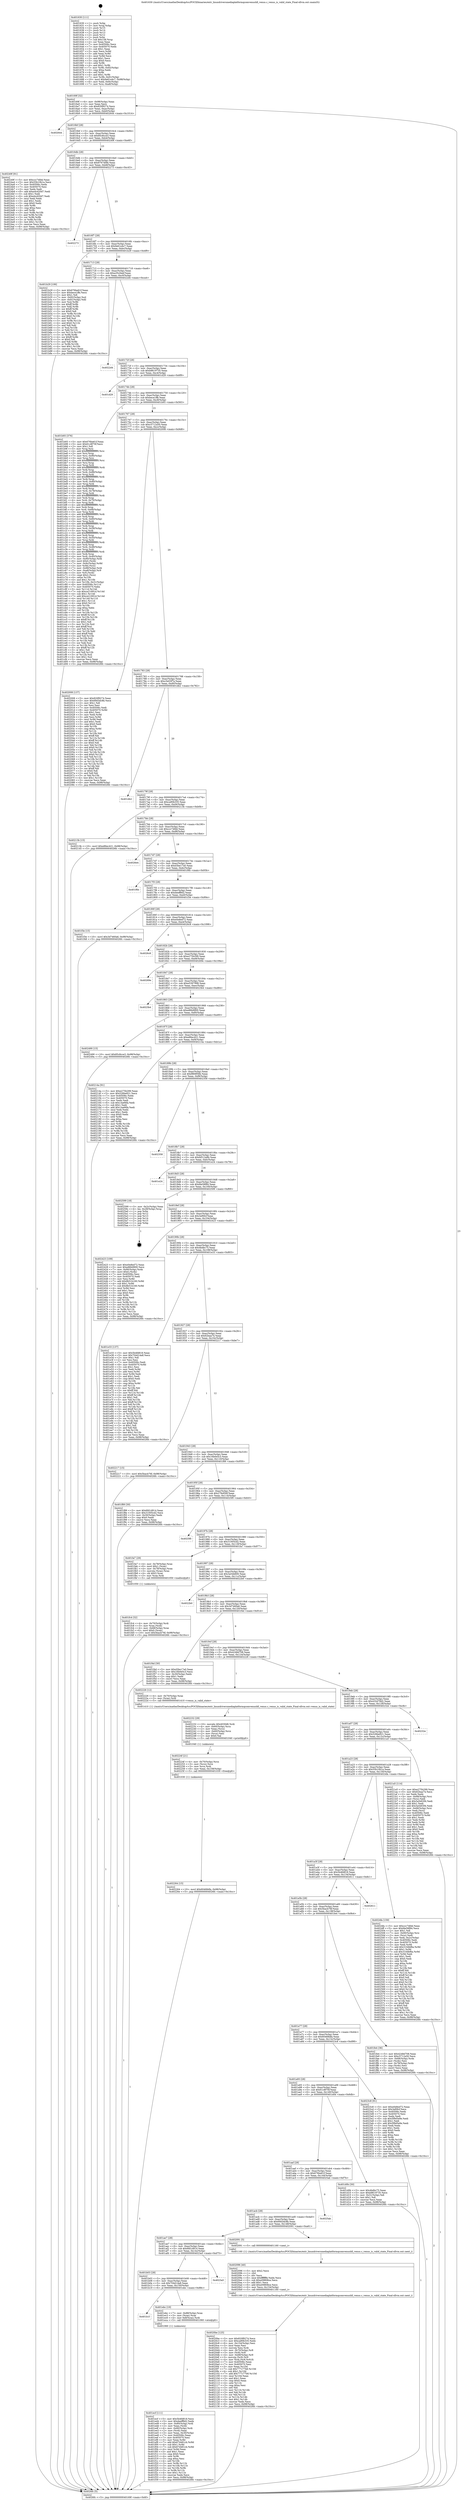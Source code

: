 digraph "0x401630" {
  label = "0x401630 (/mnt/c/Users/mathe/Desktop/tcc/POCII/binaries/extr_linuxdriversmediaplatformqcomvenushfi_venus.c_venus_is_valid_state_Final-ollvm.out::main(0))"
  labelloc = "t"
  node[shape=record]

  Entry [label="",width=0.3,height=0.3,shape=circle,fillcolor=black,style=filled]
  "0x40169f" [label="{
     0x40169f [32]\l
     | [instrs]\l
     &nbsp;&nbsp;0x40169f \<+6\>: mov -0x98(%rbp),%eax\l
     &nbsp;&nbsp;0x4016a5 \<+2\>: mov %eax,%ecx\l
     &nbsp;&nbsp;0x4016a7 \<+6\>: sub $0x820f9274,%ecx\l
     &nbsp;&nbsp;0x4016ad \<+6\>: mov %eax,-0xac(%rbp)\l
     &nbsp;&nbsp;0x4016b3 \<+6\>: mov %ecx,-0xb0(%rbp)\l
     &nbsp;&nbsp;0x4016b9 \<+6\>: je 0000000000402644 \<main+0x1014\>\l
  }"]
  "0x402644" [label="{
     0x402644\l
  }", style=dashed]
  "0x4016bf" [label="{
     0x4016bf [28]\l
     | [instrs]\l
     &nbsp;&nbsp;0x4016bf \<+5\>: jmp 00000000004016c4 \<main+0x94\>\l
     &nbsp;&nbsp;0x4016c4 \<+6\>: mov -0xac(%rbp),%eax\l
     &nbsp;&nbsp;0x4016ca \<+5\>: sub $0x85c8cce3,%eax\l
     &nbsp;&nbsp;0x4016cf \<+6\>: mov %eax,-0xb4(%rbp)\l
     &nbsp;&nbsp;0x4016d5 \<+6\>: je 000000000040249f \<main+0xe6f\>\l
  }"]
  Exit [label="",width=0.3,height=0.3,shape=circle,fillcolor=black,style=filled,peripheries=2]
  "0x40249f" [label="{
     0x40249f [91]\l
     | [instrs]\l
     &nbsp;&nbsp;0x40249f \<+5\>: mov $0xccc74fdd,%eax\l
     &nbsp;&nbsp;0x4024a4 \<+5\>: mov $0x55b10b1a,%ecx\l
     &nbsp;&nbsp;0x4024a9 \<+7\>: mov 0x40506c,%edx\l
     &nbsp;&nbsp;0x4024b0 \<+7\>: mov 0x405070,%esi\l
     &nbsp;&nbsp;0x4024b7 \<+2\>: mov %edx,%edi\l
     &nbsp;&nbsp;0x4024b9 \<+6\>: add $0xe4cd20d7,%edi\l
     &nbsp;&nbsp;0x4024bf \<+3\>: sub $0x1,%edi\l
     &nbsp;&nbsp;0x4024c2 \<+6\>: sub $0xe4cd20d7,%edi\l
     &nbsp;&nbsp;0x4024c8 \<+3\>: imul %edi,%edx\l
     &nbsp;&nbsp;0x4024cb \<+3\>: and $0x1,%edx\l
     &nbsp;&nbsp;0x4024ce \<+3\>: cmp $0x0,%edx\l
     &nbsp;&nbsp;0x4024d1 \<+4\>: sete %r8b\l
     &nbsp;&nbsp;0x4024d5 \<+3\>: cmp $0xa,%esi\l
     &nbsp;&nbsp;0x4024d8 \<+4\>: setl %r9b\l
     &nbsp;&nbsp;0x4024dc \<+3\>: mov %r8b,%r10b\l
     &nbsp;&nbsp;0x4024df \<+3\>: and %r9b,%r10b\l
     &nbsp;&nbsp;0x4024e2 \<+3\>: xor %r9b,%r8b\l
     &nbsp;&nbsp;0x4024e5 \<+3\>: or %r8b,%r10b\l
     &nbsp;&nbsp;0x4024e8 \<+4\>: test $0x1,%r10b\l
     &nbsp;&nbsp;0x4024ec \<+3\>: cmovne %ecx,%eax\l
     &nbsp;&nbsp;0x4024ef \<+6\>: mov %eax,-0x98(%rbp)\l
     &nbsp;&nbsp;0x4024f5 \<+5\>: jmp 00000000004026fc \<main+0x10cc\>\l
  }"]
  "0x4016db" [label="{
     0x4016db [28]\l
     | [instrs]\l
     &nbsp;&nbsp;0x4016db \<+5\>: jmp 00000000004016e0 \<main+0xb0\>\l
     &nbsp;&nbsp;0x4016e0 \<+6\>: mov -0xac(%rbp),%eax\l
     &nbsp;&nbsp;0x4016e6 \<+5\>: sub $0x8767d0fe,%eax\l
     &nbsp;&nbsp;0x4016eb \<+6\>: mov %eax,-0xb8(%rbp)\l
     &nbsp;&nbsp;0x4016f1 \<+6\>: je 0000000000402273 \<main+0xc43\>\l
  }"]
  "0x402264" [label="{
     0x402264 [15]\l
     | [instrs]\l
     &nbsp;&nbsp;0x402264 \<+10\>: movl $0x60468dfa,-0x98(%rbp)\l
     &nbsp;&nbsp;0x40226e \<+5\>: jmp 00000000004026fc \<main+0x10cc\>\l
  }"]
  "0x402273" [label="{
     0x402273\l
  }", style=dashed]
  "0x4016f7" [label="{
     0x4016f7 [28]\l
     | [instrs]\l
     &nbsp;&nbsp;0x4016f7 \<+5\>: jmp 00000000004016fc \<main+0xcc\>\l
     &nbsp;&nbsp;0x4016fc \<+6\>: mov -0xac(%rbp),%eax\l
     &nbsp;&nbsp;0x401702 \<+5\>: sub $0x9e61e4c7,%eax\l
     &nbsp;&nbsp;0x401707 \<+6\>: mov %eax,-0xbc(%rbp)\l
     &nbsp;&nbsp;0x40170d \<+6\>: je 0000000000401b29 \<main+0x4f9\>\l
  }"]
  "0x40224f" [label="{
     0x40224f [21]\l
     | [instrs]\l
     &nbsp;&nbsp;0x40224f \<+4\>: mov -0x70(%rbp),%rcx\l
     &nbsp;&nbsp;0x402253 \<+3\>: mov (%rcx),%rcx\l
     &nbsp;&nbsp;0x402256 \<+3\>: mov %rcx,%rdi\l
     &nbsp;&nbsp;0x402259 \<+6\>: mov %eax,-0x158(%rbp)\l
     &nbsp;&nbsp;0x40225f \<+5\>: call 0000000000401030 \<free@plt\>\l
     | [calls]\l
     &nbsp;&nbsp;0x401030 \{1\} (unknown)\l
  }"]
  "0x401b29" [label="{
     0x401b29 [106]\l
     | [instrs]\l
     &nbsp;&nbsp;0x401b29 \<+5\>: mov $0x676be61f,%eax\l
     &nbsp;&nbsp;0x401b2e \<+5\>: mov $0xbece1ffe,%ecx\l
     &nbsp;&nbsp;0x401b33 \<+2\>: mov $0x1,%dl\l
     &nbsp;&nbsp;0x401b35 \<+7\>: mov -0x92(%rbp),%sil\l
     &nbsp;&nbsp;0x401b3c \<+7\>: mov -0x91(%rbp),%dil\l
     &nbsp;&nbsp;0x401b43 \<+3\>: mov %sil,%r8b\l
     &nbsp;&nbsp;0x401b46 \<+4\>: xor $0xff,%r8b\l
     &nbsp;&nbsp;0x401b4a \<+3\>: mov %dil,%r9b\l
     &nbsp;&nbsp;0x401b4d \<+4\>: xor $0xff,%r9b\l
     &nbsp;&nbsp;0x401b51 \<+3\>: xor $0x0,%dl\l
     &nbsp;&nbsp;0x401b54 \<+3\>: mov %r8b,%r10b\l
     &nbsp;&nbsp;0x401b57 \<+4\>: and $0x0,%r10b\l
     &nbsp;&nbsp;0x401b5b \<+3\>: and %dl,%sil\l
     &nbsp;&nbsp;0x401b5e \<+3\>: mov %r9b,%r11b\l
     &nbsp;&nbsp;0x401b61 \<+4\>: and $0x0,%r11b\l
     &nbsp;&nbsp;0x401b65 \<+3\>: and %dl,%dil\l
     &nbsp;&nbsp;0x401b68 \<+3\>: or %sil,%r10b\l
     &nbsp;&nbsp;0x401b6b \<+3\>: or %dil,%r11b\l
     &nbsp;&nbsp;0x401b6e \<+3\>: xor %r11b,%r10b\l
     &nbsp;&nbsp;0x401b71 \<+3\>: or %r9b,%r8b\l
     &nbsp;&nbsp;0x401b74 \<+4\>: xor $0xff,%r8b\l
     &nbsp;&nbsp;0x401b78 \<+3\>: or $0x0,%dl\l
     &nbsp;&nbsp;0x401b7b \<+3\>: and %dl,%r8b\l
     &nbsp;&nbsp;0x401b7e \<+3\>: or %r8b,%r10b\l
     &nbsp;&nbsp;0x401b81 \<+4\>: test $0x1,%r10b\l
     &nbsp;&nbsp;0x401b85 \<+3\>: cmovne %ecx,%eax\l
     &nbsp;&nbsp;0x401b88 \<+6\>: mov %eax,-0x98(%rbp)\l
     &nbsp;&nbsp;0x401b8e \<+5\>: jmp 00000000004026fc \<main+0x10cc\>\l
  }"]
  "0x401713" [label="{
     0x401713 [28]\l
     | [instrs]\l
     &nbsp;&nbsp;0x401713 \<+5\>: jmp 0000000000401718 \<main+0xe8\>\l
     &nbsp;&nbsp;0x401718 \<+6\>: mov -0xac(%rbp),%eax\l
     &nbsp;&nbsp;0x40171e \<+5\>: sub $0xa35c0eef,%eax\l
     &nbsp;&nbsp;0x401723 \<+6\>: mov %eax,-0xc0(%rbp)\l
     &nbsp;&nbsp;0x401729 \<+6\>: je 00000000004022d4 \<main+0xca4\>\l
  }"]
  "0x4026fc" [label="{
     0x4026fc [5]\l
     | [instrs]\l
     &nbsp;&nbsp;0x4026fc \<+5\>: jmp 000000000040169f \<main+0x6f\>\l
  }"]
  "0x401630" [label="{
     0x401630 [111]\l
     | [instrs]\l
     &nbsp;&nbsp;0x401630 \<+1\>: push %rbp\l
     &nbsp;&nbsp;0x401631 \<+3\>: mov %rsp,%rbp\l
     &nbsp;&nbsp;0x401634 \<+2\>: push %r15\l
     &nbsp;&nbsp;0x401636 \<+2\>: push %r14\l
     &nbsp;&nbsp;0x401638 \<+2\>: push %r13\l
     &nbsp;&nbsp;0x40163a \<+2\>: push %r12\l
     &nbsp;&nbsp;0x40163c \<+1\>: push %rbx\l
     &nbsp;&nbsp;0x40163d \<+7\>: sub $0x158,%rsp\l
     &nbsp;&nbsp;0x401644 \<+2\>: xor %eax,%eax\l
     &nbsp;&nbsp;0x401646 \<+7\>: mov 0x40506c,%ecx\l
     &nbsp;&nbsp;0x40164d \<+7\>: mov 0x405070,%edx\l
     &nbsp;&nbsp;0x401654 \<+3\>: sub $0x1,%eax\l
     &nbsp;&nbsp;0x401657 \<+3\>: mov %ecx,%r8d\l
     &nbsp;&nbsp;0x40165a \<+3\>: add %eax,%r8d\l
     &nbsp;&nbsp;0x40165d \<+4\>: imul %r8d,%ecx\l
     &nbsp;&nbsp;0x401661 \<+3\>: and $0x1,%ecx\l
     &nbsp;&nbsp;0x401664 \<+3\>: cmp $0x0,%ecx\l
     &nbsp;&nbsp;0x401667 \<+4\>: sete %r9b\l
     &nbsp;&nbsp;0x40166b \<+4\>: and $0x1,%r9b\l
     &nbsp;&nbsp;0x40166f \<+7\>: mov %r9b,-0x92(%rbp)\l
     &nbsp;&nbsp;0x401676 \<+3\>: cmp $0xa,%edx\l
     &nbsp;&nbsp;0x401679 \<+4\>: setl %r9b\l
     &nbsp;&nbsp;0x40167d \<+4\>: and $0x1,%r9b\l
     &nbsp;&nbsp;0x401681 \<+7\>: mov %r9b,-0x91(%rbp)\l
     &nbsp;&nbsp;0x401688 \<+10\>: movl $0x9e61e4c7,-0x98(%rbp)\l
     &nbsp;&nbsp;0x401692 \<+6\>: mov %edi,-0x9c(%rbp)\l
     &nbsp;&nbsp;0x401698 \<+7\>: mov %rsi,-0xa8(%rbp)\l
  }"]
  "0x402232" [label="{
     0x402232 [29]\l
     | [instrs]\l
     &nbsp;&nbsp;0x402232 \<+10\>: movabs $0x4030d6,%rdi\l
     &nbsp;&nbsp;0x40223c \<+4\>: mov -0x60(%rbp),%rcx\l
     &nbsp;&nbsp;0x402240 \<+2\>: mov %eax,(%rcx)\l
     &nbsp;&nbsp;0x402242 \<+4\>: mov -0x60(%rbp),%rcx\l
     &nbsp;&nbsp;0x402246 \<+2\>: mov (%rcx),%esi\l
     &nbsp;&nbsp;0x402248 \<+2\>: mov $0x0,%al\l
     &nbsp;&nbsp;0x40224a \<+5\>: call 0000000000401040 \<printf@plt\>\l
     | [calls]\l
     &nbsp;&nbsp;0x401040 \{1\} (unknown)\l
  }"]
  "0x4022d4" [label="{
     0x4022d4\l
  }", style=dashed]
  "0x40172f" [label="{
     0x40172f [28]\l
     | [instrs]\l
     &nbsp;&nbsp;0x40172f \<+5\>: jmp 0000000000401734 \<main+0x104\>\l
     &nbsp;&nbsp;0x401734 \<+6\>: mov -0xac(%rbp),%eax\l
     &nbsp;&nbsp;0x40173a \<+5\>: sub $0xb8619735,%eax\l
     &nbsp;&nbsp;0x40173f \<+6\>: mov %eax,-0xc4(%rbp)\l
     &nbsp;&nbsp;0x401745 \<+6\>: je 0000000000401d29 \<main+0x6f9\>\l
  }"]
  "0x4020be" [label="{
     0x4020be [125]\l
     | [instrs]\l
     &nbsp;&nbsp;0x4020be \<+5\>: mov $0x820f9274,%ecx\l
     &nbsp;&nbsp;0x4020c3 \<+5\>: mov $0xca90b335,%edx\l
     &nbsp;&nbsp;0x4020c8 \<+6\>: mov -0x154(%rbp),%esi\l
     &nbsp;&nbsp;0x4020ce \<+3\>: imul %eax,%esi\l
     &nbsp;&nbsp;0x4020d1 \<+3\>: movslq %esi,%rdi\l
     &nbsp;&nbsp;0x4020d4 \<+4\>: mov -0x70(%rbp),%r8\l
     &nbsp;&nbsp;0x4020d8 \<+3\>: mov (%r8),%r8\l
     &nbsp;&nbsp;0x4020db \<+4\>: mov -0x68(%rbp),%r9\l
     &nbsp;&nbsp;0x4020df \<+3\>: movslq (%r9),%r9\l
     &nbsp;&nbsp;0x4020e2 \<+4\>: mov %rdi,(%r8,%r9,8)\l
     &nbsp;&nbsp;0x4020e6 \<+7\>: mov 0x40506c,%eax\l
     &nbsp;&nbsp;0x4020ed \<+7\>: mov 0x405070,%esi\l
     &nbsp;&nbsp;0x4020f4 \<+3\>: mov %eax,%r10d\l
     &nbsp;&nbsp;0x4020f7 \<+7\>: sub $0x777c77b8,%r10d\l
     &nbsp;&nbsp;0x4020fe \<+4\>: sub $0x1,%r10d\l
     &nbsp;&nbsp;0x402102 \<+7\>: add $0x777c77b8,%r10d\l
     &nbsp;&nbsp;0x402109 \<+4\>: imul %r10d,%eax\l
     &nbsp;&nbsp;0x40210d \<+3\>: and $0x1,%eax\l
     &nbsp;&nbsp;0x402110 \<+3\>: cmp $0x0,%eax\l
     &nbsp;&nbsp;0x402113 \<+4\>: sete %r11b\l
     &nbsp;&nbsp;0x402117 \<+3\>: cmp $0xa,%esi\l
     &nbsp;&nbsp;0x40211a \<+3\>: setl %bl\l
     &nbsp;&nbsp;0x40211d \<+3\>: mov %r11b,%r14b\l
     &nbsp;&nbsp;0x402120 \<+3\>: and %bl,%r14b\l
     &nbsp;&nbsp;0x402123 \<+3\>: xor %bl,%r11b\l
     &nbsp;&nbsp;0x402126 \<+3\>: or %r11b,%r14b\l
     &nbsp;&nbsp;0x402129 \<+4\>: test $0x1,%r14b\l
     &nbsp;&nbsp;0x40212d \<+3\>: cmovne %edx,%ecx\l
     &nbsp;&nbsp;0x402130 \<+6\>: mov %ecx,-0x98(%rbp)\l
     &nbsp;&nbsp;0x402136 \<+5\>: jmp 00000000004026fc \<main+0x10cc\>\l
  }"]
  "0x401d29" [label="{
     0x401d29\l
  }", style=dashed]
  "0x40174b" [label="{
     0x40174b [28]\l
     | [instrs]\l
     &nbsp;&nbsp;0x40174b \<+5\>: jmp 0000000000401750 \<main+0x120\>\l
     &nbsp;&nbsp;0x401750 \<+6\>: mov -0xac(%rbp),%eax\l
     &nbsp;&nbsp;0x401756 \<+5\>: sub $0xbece1ffe,%eax\l
     &nbsp;&nbsp;0x40175b \<+6\>: mov %eax,-0xc8(%rbp)\l
     &nbsp;&nbsp;0x401761 \<+6\>: je 0000000000401b93 \<main+0x563\>\l
  }"]
  "0x402096" [label="{
     0x402096 [40]\l
     | [instrs]\l
     &nbsp;&nbsp;0x402096 \<+5\>: mov $0x2,%ecx\l
     &nbsp;&nbsp;0x40209b \<+1\>: cltd\l
     &nbsp;&nbsp;0x40209c \<+2\>: idiv %ecx\l
     &nbsp;&nbsp;0x40209e \<+6\>: imul $0xfffffffe,%edx,%ecx\l
     &nbsp;&nbsp;0x4020a4 \<+6\>: sub $0xe09808ce,%ecx\l
     &nbsp;&nbsp;0x4020aa \<+3\>: add $0x1,%ecx\l
     &nbsp;&nbsp;0x4020ad \<+6\>: add $0xe09808ce,%ecx\l
     &nbsp;&nbsp;0x4020b3 \<+6\>: mov %ecx,-0x154(%rbp)\l
     &nbsp;&nbsp;0x4020b9 \<+5\>: call 0000000000401160 \<next_i\>\l
     | [calls]\l
     &nbsp;&nbsp;0x401160 \{1\} (/mnt/c/Users/mathe/Desktop/tcc/POCII/binaries/extr_linuxdriversmediaplatformqcomvenushfi_venus.c_venus_is_valid_state_Final-ollvm.out::next_i)\l
  }"]
  "0x401b93" [label="{
     0x401b93 [376]\l
     | [instrs]\l
     &nbsp;&nbsp;0x401b93 \<+5\>: mov $0x676be61f,%eax\l
     &nbsp;&nbsp;0x401b98 \<+5\>: mov $0x61c8f70f,%ecx\l
     &nbsp;&nbsp;0x401b9d \<+2\>: mov $0x1,%dl\l
     &nbsp;&nbsp;0x401b9f \<+3\>: mov %rsp,%rsi\l
     &nbsp;&nbsp;0x401ba2 \<+4\>: add $0xfffffffffffffff0,%rsi\l
     &nbsp;&nbsp;0x401ba6 \<+3\>: mov %rsi,%rsp\l
     &nbsp;&nbsp;0x401ba9 \<+7\>: mov %rsi,-0x90(%rbp)\l
     &nbsp;&nbsp;0x401bb0 \<+3\>: mov %rsp,%rsi\l
     &nbsp;&nbsp;0x401bb3 \<+4\>: add $0xfffffffffffffff0,%rsi\l
     &nbsp;&nbsp;0x401bb7 \<+3\>: mov %rsi,%rsp\l
     &nbsp;&nbsp;0x401bba \<+3\>: mov %rsp,%rdi\l
     &nbsp;&nbsp;0x401bbd \<+4\>: add $0xfffffffffffffff0,%rdi\l
     &nbsp;&nbsp;0x401bc1 \<+3\>: mov %rdi,%rsp\l
     &nbsp;&nbsp;0x401bc4 \<+7\>: mov %rdi,-0x88(%rbp)\l
     &nbsp;&nbsp;0x401bcb \<+3\>: mov %rsp,%rdi\l
     &nbsp;&nbsp;0x401bce \<+4\>: add $0xfffffffffffffff0,%rdi\l
     &nbsp;&nbsp;0x401bd2 \<+3\>: mov %rdi,%rsp\l
     &nbsp;&nbsp;0x401bd5 \<+4\>: mov %rdi,-0x80(%rbp)\l
     &nbsp;&nbsp;0x401bd9 \<+3\>: mov %rsp,%rdi\l
     &nbsp;&nbsp;0x401bdc \<+4\>: add $0xfffffffffffffff0,%rdi\l
     &nbsp;&nbsp;0x401be0 \<+3\>: mov %rdi,%rsp\l
     &nbsp;&nbsp;0x401be3 \<+4\>: mov %rdi,-0x78(%rbp)\l
     &nbsp;&nbsp;0x401be7 \<+3\>: mov %rsp,%rdi\l
     &nbsp;&nbsp;0x401bea \<+4\>: add $0xfffffffffffffff0,%rdi\l
     &nbsp;&nbsp;0x401bee \<+3\>: mov %rdi,%rsp\l
     &nbsp;&nbsp;0x401bf1 \<+4\>: mov %rdi,-0x70(%rbp)\l
     &nbsp;&nbsp;0x401bf5 \<+3\>: mov %rsp,%rdi\l
     &nbsp;&nbsp;0x401bf8 \<+4\>: add $0xfffffffffffffff0,%rdi\l
     &nbsp;&nbsp;0x401bfc \<+3\>: mov %rdi,%rsp\l
     &nbsp;&nbsp;0x401bff \<+4\>: mov %rdi,-0x68(%rbp)\l
     &nbsp;&nbsp;0x401c03 \<+3\>: mov %rsp,%rdi\l
     &nbsp;&nbsp;0x401c06 \<+4\>: add $0xfffffffffffffff0,%rdi\l
     &nbsp;&nbsp;0x401c0a \<+3\>: mov %rdi,%rsp\l
     &nbsp;&nbsp;0x401c0d \<+4\>: mov %rdi,-0x60(%rbp)\l
     &nbsp;&nbsp;0x401c11 \<+3\>: mov %rsp,%rdi\l
     &nbsp;&nbsp;0x401c14 \<+4\>: add $0xfffffffffffffff0,%rdi\l
     &nbsp;&nbsp;0x401c18 \<+3\>: mov %rdi,%rsp\l
     &nbsp;&nbsp;0x401c1b \<+4\>: mov %rdi,-0x58(%rbp)\l
     &nbsp;&nbsp;0x401c1f \<+3\>: mov %rsp,%rdi\l
     &nbsp;&nbsp;0x401c22 \<+4\>: add $0xfffffffffffffff0,%rdi\l
     &nbsp;&nbsp;0x401c26 \<+3\>: mov %rdi,%rsp\l
     &nbsp;&nbsp;0x401c29 \<+4\>: mov %rdi,-0x50(%rbp)\l
     &nbsp;&nbsp;0x401c2d \<+3\>: mov %rsp,%rdi\l
     &nbsp;&nbsp;0x401c30 \<+4\>: add $0xfffffffffffffff0,%rdi\l
     &nbsp;&nbsp;0x401c34 \<+3\>: mov %rdi,%rsp\l
     &nbsp;&nbsp;0x401c37 \<+4\>: mov %rdi,-0x48(%rbp)\l
     &nbsp;&nbsp;0x401c3b \<+3\>: mov %rsp,%rdi\l
     &nbsp;&nbsp;0x401c3e \<+4\>: add $0xfffffffffffffff0,%rdi\l
     &nbsp;&nbsp;0x401c42 \<+3\>: mov %rdi,%rsp\l
     &nbsp;&nbsp;0x401c45 \<+4\>: mov %rdi,-0x40(%rbp)\l
     &nbsp;&nbsp;0x401c49 \<+7\>: mov -0x90(%rbp),%rdi\l
     &nbsp;&nbsp;0x401c50 \<+6\>: movl $0x0,(%rdi)\l
     &nbsp;&nbsp;0x401c56 \<+7\>: mov -0x9c(%rbp),%r8d\l
     &nbsp;&nbsp;0x401c5d \<+3\>: mov %r8d,(%rsi)\l
     &nbsp;&nbsp;0x401c60 \<+7\>: mov -0x88(%rbp),%rdi\l
     &nbsp;&nbsp;0x401c67 \<+7\>: mov -0xa8(%rbp),%r9\l
     &nbsp;&nbsp;0x401c6e \<+3\>: mov %r9,(%rdi)\l
     &nbsp;&nbsp;0x401c71 \<+3\>: cmpl $0x2,(%rsi)\l
     &nbsp;&nbsp;0x401c74 \<+4\>: setne %r10b\l
     &nbsp;&nbsp;0x401c78 \<+4\>: and $0x1,%r10b\l
     &nbsp;&nbsp;0x401c7c \<+4\>: mov %r10b,-0x31(%rbp)\l
     &nbsp;&nbsp;0x401c80 \<+8\>: mov 0x40506c,%r11d\l
     &nbsp;&nbsp;0x401c88 \<+7\>: mov 0x405070,%ebx\l
     &nbsp;&nbsp;0x401c8f \<+3\>: mov %r11d,%r14d\l
     &nbsp;&nbsp;0x401c92 \<+7\>: sub $0xce21691d,%r14d\l
     &nbsp;&nbsp;0x401c99 \<+4\>: sub $0x1,%r14d\l
     &nbsp;&nbsp;0x401c9d \<+7\>: add $0xce21691d,%r14d\l
     &nbsp;&nbsp;0x401ca4 \<+4\>: imul %r14d,%r11d\l
     &nbsp;&nbsp;0x401ca8 \<+4\>: and $0x1,%r11d\l
     &nbsp;&nbsp;0x401cac \<+4\>: cmp $0x0,%r11d\l
     &nbsp;&nbsp;0x401cb0 \<+4\>: sete %r10b\l
     &nbsp;&nbsp;0x401cb4 \<+3\>: cmp $0xa,%ebx\l
     &nbsp;&nbsp;0x401cb7 \<+4\>: setl %r15b\l
     &nbsp;&nbsp;0x401cbb \<+3\>: mov %r10b,%r12b\l
     &nbsp;&nbsp;0x401cbe \<+4\>: xor $0xff,%r12b\l
     &nbsp;&nbsp;0x401cc2 \<+3\>: mov %r15b,%r13b\l
     &nbsp;&nbsp;0x401cc5 \<+4\>: xor $0xff,%r13b\l
     &nbsp;&nbsp;0x401cc9 \<+3\>: xor $0x1,%dl\l
     &nbsp;&nbsp;0x401ccc \<+3\>: mov %r12b,%sil\l
     &nbsp;&nbsp;0x401ccf \<+4\>: and $0xff,%sil\l
     &nbsp;&nbsp;0x401cd3 \<+3\>: and %dl,%r10b\l
     &nbsp;&nbsp;0x401cd6 \<+3\>: mov %r13b,%dil\l
     &nbsp;&nbsp;0x401cd9 \<+4\>: and $0xff,%dil\l
     &nbsp;&nbsp;0x401cdd \<+3\>: and %dl,%r15b\l
     &nbsp;&nbsp;0x401ce0 \<+3\>: or %r10b,%sil\l
     &nbsp;&nbsp;0x401ce3 \<+3\>: or %r15b,%dil\l
     &nbsp;&nbsp;0x401ce6 \<+3\>: xor %dil,%sil\l
     &nbsp;&nbsp;0x401ce9 \<+3\>: or %r13b,%r12b\l
     &nbsp;&nbsp;0x401cec \<+4\>: xor $0xff,%r12b\l
     &nbsp;&nbsp;0x401cf0 \<+3\>: or $0x1,%dl\l
     &nbsp;&nbsp;0x401cf3 \<+3\>: and %dl,%r12b\l
     &nbsp;&nbsp;0x401cf6 \<+3\>: or %r12b,%sil\l
     &nbsp;&nbsp;0x401cf9 \<+4\>: test $0x1,%sil\l
     &nbsp;&nbsp;0x401cfd \<+3\>: cmovne %ecx,%eax\l
     &nbsp;&nbsp;0x401d00 \<+6\>: mov %eax,-0x98(%rbp)\l
     &nbsp;&nbsp;0x401d06 \<+5\>: jmp 00000000004026fc \<main+0x10cc\>\l
  }"]
  "0x401767" [label="{
     0x401767 [28]\l
     | [instrs]\l
     &nbsp;&nbsp;0x401767 \<+5\>: jmp 000000000040176c \<main+0x13c\>\l
     &nbsp;&nbsp;0x40176c \<+6\>: mov -0xac(%rbp),%eax\l
     &nbsp;&nbsp;0x401772 \<+5\>: sub $0xc5712a50,%eax\l
     &nbsp;&nbsp;0x401777 \<+6\>: mov %eax,-0xcc(%rbp)\l
     &nbsp;&nbsp;0x40177d \<+6\>: je 0000000000402008 \<main+0x9d8\>\l
  }"]
  "0x401fc4" [label="{
     0x401fc4 [32]\l
     | [instrs]\l
     &nbsp;&nbsp;0x401fc4 \<+4\>: mov -0x70(%rbp),%rdi\l
     &nbsp;&nbsp;0x401fc8 \<+3\>: mov %rax,(%rdi)\l
     &nbsp;&nbsp;0x401fcb \<+4\>: mov -0x68(%rbp),%rax\l
     &nbsp;&nbsp;0x401fcf \<+6\>: movl $0x0,(%rax)\l
     &nbsp;&nbsp;0x401fd5 \<+10\>: movl $0x5bacb76f,-0x98(%rbp)\l
     &nbsp;&nbsp;0x401fdf \<+5\>: jmp 00000000004026fc \<main+0x10cc\>\l
  }"]
  "0x401ecf" [label="{
     0x401ecf [111]\l
     | [instrs]\l
     &nbsp;&nbsp;0x401ecf \<+5\>: mov $0x5b4fd818,%ecx\l
     &nbsp;&nbsp;0x401ed4 \<+5\>: mov $0xdeeff9d2,%edx\l
     &nbsp;&nbsp;0x401ed9 \<+4\>: mov -0x80(%rbp),%rdi\l
     &nbsp;&nbsp;0x401edd \<+2\>: mov %eax,(%rdi)\l
     &nbsp;&nbsp;0x401edf \<+4\>: mov -0x80(%rbp),%rdi\l
     &nbsp;&nbsp;0x401ee3 \<+2\>: mov (%rdi),%eax\l
     &nbsp;&nbsp;0x401ee5 \<+3\>: mov %eax,-0x30(%rbp)\l
     &nbsp;&nbsp;0x401ee8 \<+7\>: mov 0x40506c,%eax\l
     &nbsp;&nbsp;0x401eef \<+7\>: mov 0x405070,%esi\l
     &nbsp;&nbsp;0x401ef6 \<+3\>: mov %eax,%r8d\l
     &nbsp;&nbsp;0x401ef9 \<+7\>: add $0x67d481cb,%r8d\l
     &nbsp;&nbsp;0x401f00 \<+4\>: sub $0x1,%r8d\l
     &nbsp;&nbsp;0x401f04 \<+7\>: sub $0x67d481cb,%r8d\l
     &nbsp;&nbsp;0x401f0b \<+4\>: imul %r8d,%eax\l
     &nbsp;&nbsp;0x401f0f \<+3\>: and $0x1,%eax\l
     &nbsp;&nbsp;0x401f12 \<+3\>: cmp $0x0,%eax\l
     &nbsp;&nbsp;0x401f15 \<+4\>: sete %r9b\l
     &nbsp;&nbsp;0x401f19 \<+3\>: cmp $0xa,%esi\l
     &nbsp;&nbsp;0x401f1c \<+4\>: setl %r10b\l
     &nbsp;&nbsp;0x401f20 \<+3\>: mov %r9b,%r11b\l
     &nbsp;&nbsp;0x401f23 \<+3\>: and %r10b,%r11b\l
     &nbsp;&nbsp;0x401f26 \<+3\>: xor %r10b,%r9b\l
     &nbsp;&nbsp;0x401f29 \<+3\>: or %r9b,%r11b\l
     &nbsp;&nbsp;0x401f2c \<+4\>: test $0x1,%r11b\l
     &nbsp;&nbsp;0x401f30 \<+3\>: cmovne %edx,%ecx\l
     &nbsp;&nbsp;0x401f33 \<+6\>: mov %ecx,-0x98(%rbp)\l
     &nbsp;&nbsp;0x401f39 \<+5\>: jmp 00000000004026fc \<main+0x10cc\>\l
  }"]
  "0x402008" [label="{
     0x402008 [137]\l
     | [instrs]\l
     &nbsp;&nbsp;0x402008 \<+5\>: mov $0x820f9274,%eax\l
     &nbsp;&nbsp;0x40200d \<+5\>: mov $0x69d3dc8b,%ecx\l
     &nbsp;&nbsp;0x402012 \<+2\>: mov $0x1,%dl\l
     &nbsp;&nbsp;0x402014 \<+2\>: xor %esi,%esi\l
     &nbsp;&nbsp;0x402016 \<+7\>: mov 0x40506c,%edi\l
     &nbsp;&nbsp;0x40201d \<+8\>: mov 0x405070,%r8d\l
     &nbsp;&nbsp;0x402025 \<+3\>: sub $0x1,%esi\l
     &nbsp;&nbsp;0x402028 \<+3\>: mov %edi,%r9d\l
     &nbsp;&nbsp;0x40202b \<+3\>: add %esi,%r9d\l
     &nbsp;&nbsp;0x40202e \<+4\>: imul %r9d,%edi\l
     &nbsp;&nbsp;0x402032 \<+3\>: and $0x1,%edi\l
     &nbsp;&nbsp;0x402035 \<+3\>: cmp $0x0,%edi\l
     &nbsp;&nbsp;0x402038 \<+4\>: sete %r10b\l
     &nbsp;&nbsp;0x40203c \<+4\>: cmp $0xa,%r8d\l
     &nbsp;&nbsp;0x402040 \<+4\>: setl %r11b\l
     &nbsp;&nbsp;0x402044 \<+3\>: mov %r10b,%bl\l
     &nbsp;&nbsp;0x402047 \<+3\>: xor $0xff,%bl\l
     &nbsp;&nbsp;0x40204a \<+3\>: mov %r11b,%r14b\l
     &nbsp;&nbsp;0x40204d \<+4\>: xor $0xff,%r14b\l
     &nbsp;&nbsp;0x402051 \<+3\>: xor $0x0,%dl\l
     &nbsp;&nbsp;0x402054 \<+3\>: mov %bl,%r15b\l
     &nbsp;&nbsp;0x402057 \<+4\>: and $0x0,%r15b\l
     &nbsp;&nbsp;0x40205b \<+3\>: and %dl,%r10b\l
     &nbsp;&nbsp;0x40205e \<+3\>: mov %r14b,%r12b\l
     &nbsp;&nbsp;0x402061 \<+4\>: and $0x0,%r12b\l
     &nbsp;&nbsp;0x402065 \<+3\>: and %dl,%r11b\l
     &nbsp;&nbsp;0x402068 \<+3\>: or %r10b,%r15b\l
     &nbsp;&nbsp;0x40206b \<+3\>: or %r11b,%r12b\l
     &nbsp;&nbsp;0x40206e \<+3\>: xor %r12b,%r15b\l
     &nbsp;&nbsp;0x402071 \<+3\>: or %r14b,%bl\l
     &nbsp;&nbsp;0x402074 \<+3\>: xor $0xff,%bl\l
     &nbsp;&nbsp;0x402077 \<+3\>: or $0x0,%dl\l
     &nbsp;&nbsp;0x40207a \<+2\>: and %dl,%bl\l
     &nbsp;&nbsp;0x40207c \<+3\>: or %bl,%r15b\l
     &nbsp;&nbsp;0x40207f \<+4\>: test $0x1,%r15b\l
     &nbsp;&nbsp;0x402083 \<+3\>: cmovne %ecx,%eax\l
     &nbsp;&nbsp;0x402086 \<+6\>: mov %eax,-0x98(%rbp)\l
     &nbsp;&nbsp;0x40208c \<+5\>: jmp 00000000004026fc \<main+0x10cc\>\l
  }"]
  "0x401783" [label="{
     0x401783 [28]\l
     | [instrs]\l
     &nbsp;&nbsp;0x401783 \<+5\>: jmp 0000000000401788 \<main+0x158\>\l
     &nbsp;&nbsp;0x401788 \<+6\>: mov -0xac(%rbp),%eax\l
     &nbsp;&nbsp;0x40178e \<+5\>: sub $0xc5e03f7a,%eax\l
     &nbsp;&nbsp;0x401793 \<+6\>: mov %eax,-0xd0(%rbp)\l
     &nbsp;&nbsp;0x401799 \<+6\>: je 0000000000401db2 \<main+0x782\>\l
  }"]
  "0x401b1f" [label="{
     0x401b1f\l
  }", style=dashed]
  "0x401db2" [label="{
     0x401db2\l
  }", style=dashed]
  "0x40179f" [label="{
     0x40179f [28]\l
     | [instrs]\l
     &nbsp;&nbsp;0x40179f \<+5\>: jmp 00000000004017a4 \<main+0x174\>\l
     &nbsp;&nbsp;0x4017a4 \<+6\>: mov -0xac(%rbp),%eax\l
     &nbsp;&nbsp;0x4017aa \<+5\>: sub $0xca90b335,%eax\l
     &nbsp;&nbsp;0x4017af \<+6\>: mov %eax,-0xd4(%rbp)\l
     &nbsp;&nbsp;0x4017b5 \<+6\>: je 000000000040213b \<main+0xb0b\>\l
  }"]
  "0x401ebc" [label="{
     0x401ebc [19]\l
     | [instrs]\l
     &nbsp;&nbsp;0x401ebc \<+7\>: mov -0x88(%rbp),%rax\l
     &nbsp;&nbsp;0x401ec3 \<+3\>: mov (%rax),%rax\l
     &nbsp;&nbsp;0x401ec6 \<+4\>: mov 0x8(%rax),%rdi\l
     &nbsp;&nbsp;0x401eca \<+5\>: call 0000000000401060 \<atoi@plt\>\l
     | [calls]\l
     &nbsp;&nbsp;0x401060 \{1\} (unknown)\l
  }"]
  "0x40213b" [label="{
     0x40213b [15]\l
     | [instrs]\l
     &nbsp;&nbsp;0x40213b \<+10\>: movl $0xe86ec421,-0x98(%rbp)\l
     &nbsp;&nbsp;0x402145 \<+5\>: jmp 00000000004026fc \<main+0x10cc\>\l
  }"]
  "0x4017bb" [label="{
     0x4017bb [28]\l
     | [instrs]\l
     &nbsp;&nbsp;0x4017bb \<+5\>: jmp 00000000004017c0 \<main+0x190\>\l
     &nbsp;&nbsp;0x4017c0 \<+6\>: mov -0xac(%rbp),%eax\l
     &nbsp;&nbsp;0x4017c6 \<+5\>: sub $0xccc74fdd,%eax\l
     &nbsp;&nbsp;0x4017cb \<+6\>: mov %eax,-0xd8(%rbp)\l
     &nbsp;&nbsp;0x4017d1 \<+6\>: je 00000000004026e4 \<main+0x10b4\>\l
  }"]
  "0x401b03" [label="{
     0x401b03 [28]\l
     | [instrs]\l
     &nbsp;&nbsp;0x401b03 \<+5\>: jmp 0000000000401b08 \<main+0x4d8\>\l
     &nbsp;&nbsp;0x401b08 \<+6\>: mov -0xac(%rbp),%eax\l
     &nbsp;&nbsp;0x401b0e \<+5\>: sub $0x704d14a8,%eax\l
     &nbsp;&nbsp;0x401b13 \<+6\>: mov %eax,-0x150(%rbp)\l
     &nbsp;&nbsp;0x401b19 \<+6\>: je 0000000000401ebc \<main+0x88c\>\l
  }"]
  "0x4026e4" [label="{
     0x4026e4\l
  }", style=dashed]
  "0x4017d7" [label="{
     0x4017d7 [28]\l
     | [instrs]\l
     &nbsp;&nbsp;0x4017d7 \<+5\>: jmp 00000000004017dc \<main+0x1ac\>\l
     &nbsp;&nbsp;0x4017dc \<+6\>: mov -0xac(%rbp),%eax\l
     &nbsp;&nbsp;0x4017e2 \<+5\>: sub $0xd3be17a0,%eax\l
     &nbsp;&nbsp;0x4017e7 \<+6\>: mov %eax,-0xdc(%rbp)\l
     &nbsp;&nbsp;0x4017ed \<+6\>: je 0000000000401f6b \<main+0x93b\>\l
  }"]
  "0x4023a5" [label="{
     0x4023a5\l
  }", style=dashed]
  "0x401f6b" [label="{
     0x401f6b\l
  }", style=dashed]
  "0x4017f3" [label="{
     0x4017f3 [28]\l
     | [instrs]\l
     &nbsp;&nbsp;0x4017f3 \<+5\>: jmp 00000000004017f8 \<main+0x1c8\>\l
     &nbsp;&nbsp;0x4017f8 \<+6\>: mov -0xac(%rbp),%eax\l
     &nbsp;&nbsp;0x4017fe \<+5\>: sub $0xdeeff9d2,%eax\l
     &nbsp;&nbsp;0x401803 \<+6\>: mov %eax,-0xe0(%rbp)\l
     &nbsp;&nbsp;0x401809 \<+6\>: je 0000000000401f3e \<main+0x90e\>\l
  }"]
  "0x401ae7" [label="{
     0x401ae7 [28]\l
     | [instrs]\l
     &nbsp;&nbsp;0x401ae7 \<+5\>: jmp 0000000000401aec \<main+0x4bc\>\l
     &nbsp;&nbsp;0x401aec \<+6\>: mov -0xac(%rbp),%eax\l
     &nbsp;&nbsp;0x401af2 \<+5\>: sub $0x6fd1d914,%eax\l
     &nbsp;&nbsp;0x401af7 \<+6\>: mov %eax,-0x14c(%rbp)\l
     &nbsp;&nbsp;0x401afd \<+6\>: je 00000000004023a5 \<main+0xd75\>\l
  }"]
  "0x401f3e" [label="{
     0x401f3e [15]\l
     | [instrs]\l
     &nbsp;&nbsp;0x401f3e \<+10\>: movl $0x3d7460a6,-0x98(%rbp)\l
     &nbsp;&nbsp;0x401f48 \<+5\>: jmp 00000000004026fc \<main+0x10cc\>\l
  }"]
  "0x40180f" [label="{
     0x40180f [28]\l
     | [instrs]\l
     &nbsp;&nbsp;0x40180f \<+5\>: jmp 0000000000401814 \<main+0x1e4\>\l
     &nbsp;&nbsp;0x401814 \<+6\>: mov -0xac(%rbp),%eax\l
     &nbsp;&nbsp;0x40181a \<+5\>: sub $0xe0e8ed72,%eax\l
     &nbsp;&nbsp;0x40181f \<+6\>: mov %eax,-0xe4(%rbp)\l
     &nbsp;&nbsp;0x401825 \<+6\>: je 00000000004026c8 \<main+0x1098\>\l
  }"]
  "0x402091" [label="{
     0x402091 [5]\l
     | [instrs]\l
     &nbsp;&nbsp;0x402091 \<+5\>: call 0000000000401160 \<next_i\>\l
     | [calls]\l
     &nbsp;&nbsp;0x401160 \{1\} (/mnt/c/Users/mathe/Desktop/tcc/POCII/binaries/extr_linuxdriversmediaplatformqcomvenushfi_venus.c_venus_is_valid_state_Final-ollvm.out::next_i)\l
  }"]
  "0x4026c8" [label="{
     0x4026c8\l
  }", style=dashed]
  "0x40182b" [label="{
     0x40182b [28]\l
     | [instrs]\l
     &nbsp;&nbsp;0x40182b \<+5\>: jmp 0000000000401830 \<main+0x200\>\l
     &nbsp;&nbsp;0x401830 \<+6\>: mov -0xac(%rbp),%eax\l
     &nbsp;&nbsp;0x401836 \<+5\>: sub $0xe275b299,%eax\l
     &nbsp;&nbsp;0x40183b \<+6\>: mov %eax,-0xe8(%rbp)\l
     &nbsp;&nbsp;0x401841 \<+6\>: je 000000000040269e \<main+0x106e\>\l
  }"]
  "0x401acb" [label="{
     0x401acb [28]\l
     | [instrs]\l
     &nbsp;&nbsp;0x401acb \<+5\>: jmp 0000000000401ad0 \<main+0x4a0\>\l
     &nbsp;&nbsp;0x401ad0 \<+6\>: mov -0xac(%rbp),%eax\l
     &nbsp;&nbsp;0x401ad6 \<+5\>: sub $0x69d3dc8b,%eax\l
     &nbsp;&nbsp;0x401adb \<+6\>: mov %eax,-0x148(%rbp)\l
     &nbsp;&nbsp;0x401ae1 \<+6\>: je 0000000000402091 \<main+0xa61\>\l
  }"]
  "0x40269e" [label="{
     0x40269e\l
  }", style=dashed]
  "0x401847" [label="{
     0x401847 [28]\l
     | [instrs]\l
     &nbsp;&nbsp;0x401847 \<+5\>: jmp 000000000040184c \<main+0x21c\>\l
     &nbsp;&nbsp;0x40184c \<+6\>: mov -0xac(%rbp),%eax\l
     &nbsp;&nbsp;0x401852 \<+5\>: sub $0xe5397998,%eax\l
     &nbsp;&nbsp;0x401857 \<+6\>: mov %eax,-0xec(%rbp)\l
     &nbsp;&nbsp;0x40185d \<+6\>: je 00000000004023b4 \<main+0xd84\>\l
  }"]
  "0x4025ab" [label="{
     0x4025ab\l
  }", style=dashed]
  "0x4023b4" [label="{
     0x4023b4\l
  }", style=dashed]
  "0x401863" [label="{
     0x401863 [28]\l
     | [instrs]\l
     &nbsp;&nbsp;0x401863 \<+5\>: jmp 0000000000401868 \<main+0x238\>\l
     &nbsp;&nbsp;0x401868 \<+6\>: mov -0xac(%rbp),%eax\l
     &nbsp;&nbsp;0x40186e \<+5\>: sub $0xe86b9900,%eax\l
     &nbsp;&nbsp;0x401873 \<+6\>: mov %eax,-0xf0(%rbp)\l
     &nbsp;&nbsp;0x401879 \<+6\>: je 0000000000402490 \<main+0xe60\>\l
  }"]
  "0x401aaf" [label="{
     0x401aaf [28]\l
     | [instrs]\l
     &nbsp;&nbsp;0x401aaf \<+5\>: jmp 0000000000401ab4 \<main+0x484\>\l
     &nbsp;&nbsp;0x401ab4 \<+6\>: mov -0xac(%rbp),%eax\l
     &nbsp;&nbsp;0x401aba \<+5\>: sub $0x676be61f,%eax\l
     &nbsp;&nbsp;0x401abf \<+6\>: mov %eax,-0x144(%rbp)\l
     &nbsp;&nbsp;0x401ac5 \<+6\>: je 00000000004025ab \<main+0xf7b\>\l
  }"]
  "0x402490" [label="{
     0x402490 [15]\l
     | [instrs]\l
     &nbsp;&nbsp;0x402490 \<+10\>: movl $0x85c8cce3,-0x98(%rbp)\l
     &nbsp;&nbsp;0x40249a \<+5\>: jmp 00000000004026fc \<main+0x10cc\>\l
  }"]
  "0x40187f" [label="{
     0x40187f [28]\l
     | [instrs]\l
     &nbsp;&nbsp;0x40187f \<+5\>: jmp 0000000000401884 \<main+0x254\>\l
     &nbsp;&nbsp;0x401884 \<+6\>: mov -0xac(%rbp),%eax\l
     &nbsp;&nbsp;0x40188a \<+5\>: sub $0xe86ec421,%eax\l
     &nbsp;&nbsp;0x40188f \<+6\>: mov %eax,-0xf4(%rbp)\l
     &nbsp;&nbsp;0x401895 \<+6\>: je 000000000040214a \<main+0xb1a\>\l
  }"]
  "0x401d0b" [label="{
     0x401d0b [30]\l
     | [instrs]\l
     &nbsp;&nbsp;0x401d0b \<+5\>: mov $0x4bdbc75,%eax\l
     &nbsp;&nbsp;0x401d10 \<+5\>: mov $0xb8619735,%ecx\l
     &nbsp;&nbsp;0x401d15 \<+3\>: mov -0x31(%rbp),%dl\l
     &nbsp;&nbsp;0x401d18 \<+3\>: test $0x1,%dl\l
     &nbsp;&nbsp;0x401d1b \<+3\>: cmovne %ecx,%eax\l
     &nbsp;&nbsp;0x401d1e \<+6\>: mov %eax,-0x98(%rbp)\l
     &nbsp;&nbsp;0x401d24 \<+5\>: jmp 00000000004026fc \<main+0x10cc\>\l
  }"]
  "0x40214a" [label="{
     0x40214a [91]\l
     | [instrs]\l
     &nbsp;&nbsp;0x40214a \<+5\>: mov $0xe275b299,%eax\l
     &nbsp;&nbsp;0x40214f \<+5\>: mov $0x526be921,%ecx\l
     &nbsp;&nbsp;0x402154 \<+7\>: mov 0x40506c,%edx\l
     &nbsp;&nbsp;0x40215b \<+7\>: mov 0x405070,%esi\l
     &nbsp;&nbsp;0x402162 \<+2\>: mov %edx,%edi\l
     &nbsp;&nbsp;0x402164 \<+6\>: sub $0x14a66fa,%edi\l
     &nbsp;&nbsp;0x40216a \<+3\>: sub $0x1,%edi\l
     &nbsp;&nbsp;0x40216d \<+6\>: add $0x14a66fa,%edi\l
     &nbsp;&nbsp;0x402173 \<+3\>: imul %edi,%edx\l
     &nbsp;&nbsp;0x402176 \<+3\>: and $0x1,%edx\l
     &nbsp;&nbsp;0x402179 \<+3\>: cmp $0x0,%edx\l
     &nbsp;&nbsp;0x40217c \<+4\>: sete %r8b\l
     &nbsp;&nbsp;0x402180 \<+3\>: cmp $0xa,%esi\l
     &nbsp;&nbsp;0x402183 \<+4\>: setl %r9b\l
     &nbsp;&nbsp;0x402187 \<+3\>: mov %r8b,%r10b\l
     &nbsp;&nbsp;0x40218a \<+3\>: and %r9b,%r10b\l
     &nbsp;&nbsp;0x40218d \<+3\>: xor %r9b,%r8b\l
     &nbsp;&nbsp;0x402190 \<+3\>: or %r8b,%r10b\l
     &nbsp;&nbsp;0x402193 \<+4\>: test $0x1,%r10b\l
     &nbsp;&nbsp;0x402197 \<+3\>: cmovne %ecx,%eax\l
     &nbsp;&nbsp;0x40219a \<+6\>: mov %eax,-0x98(%rbp)\l
     &nbsp;&nbsp;0x4021a0 \<+5\>: jmp 00000000004026fc \<main+0x10cc\>\l
  }"]
  "0x40189b" [label="{
     0x40189b [28]\l
     | [instrs]\l
     &nbsp;&nbsp;0x40189b \<+5\>: jmp 00000000004018a0 \<main+0x270\>\l
     &nbsp;&nbsp;0x4018a0 \<+6\>: mov -0xac(%rbp),%eax\l
     &nbsp;&nbsp;0x4018a6 \<+5\>: sub $0xf869f56b,%eax\l
     &nbsp;&nbsp;0x4018ab \<+6\>: mov %eax,-0xf8(%rbp)\l
     &nbsp;&nbsp;0x4018b1 \<+6\>: je 0000000000402358 \<main+0xd28\>\l
  }"]
  "0x401a93" [label="{
     0x401a93 [28]\l
     | [instrs]\l
     &nbsp;&nbsp;0x401a93 \<+5\>: jmp 0000000000401a98 \<main+0x468\>\l
     &nbsp;&nbsp;0x401a98 \<+6\>: mov -0xac(%rbp),%eax\l
     &nbsp;&nbsp;0x401a9e \<+5\>: sub $0x61c8f70f,%eax\l
     &nbsp;&nbsp;0x401aa3 \<+6\>: mov %eax,-0x140(%rbp)\l
     &nbsp;&nbsp;0x401aa9 \<+6\>: je 0000000000401d0b \<main+0x6db\>\l
  }"]
  "0x402358" [label="{
     0x402358\l
  }", style=dashed]
  "0x4018b7" [label="{
     0x4018b7 [28]\l
     | [instrs]\l
     &nbsp;&nbsp;0x4018b7 \<+5\>: jmp 00000000004018bc \<main+0x28c\>\l
     &nbsp;&nbsp;0x4018bc \<+6\>: mov -0xac(%rbp),%eax\l
     &nbsp;&nbsp;0x4018c2 \<+5\>: sub $0xfd512e8b,%eax\l
     &nbsp;&nbsp;0x4018c7 \<+6\>: mov %eax,-0xfc(%rbp)\l
     &nbsp;&nbsp;0x4018cd \<+6\>: je 0000000000401e24 \<main+0x7f4\>\l
  }"]
  "0x4023c8" [label="{
     0x4023c8 [91]\l
     | [instrs]\l
     &nbsp;&nbsp;0x4023c8 \<+5\>: mov $0xe0e8ed72,%eax\l
     &nbsp;&nbsp;0x4023cd \<+5\>: mov $0x3ef0fcf,%ecx\l
     &nbsp;&nbsp;0x4023d2 \<+7\>: mov 0x40506c,%edx\l
     &nbsp;&nbsp;0x4023d9 \<+7\>: mov 0x405070,%esi\l
     &nbsp;&nbsp;0x4023e0 \<+2\>: mov %edx,%edi\l
     &nbsp;&nbsp;0x4023e2 \<+6\>: sub $0x5f9d5e9e,%edi\l
     &nbsp;&nbsp;0x4023e8 \<+3\>: sub $0x1,%edi\l
     &nbsp;&nbsp;0x4023eb \<+6\>: add $0x5f9d5e9e,%edi\l
     &nbsp;&nbsp;0x4023f1 \<+3\>: imul %edi,%edx\l
     &nbsp;&nbsp;0x4023f4 \<+3\>: and $0x1,%edx\l
     &nbsp;&nbsp;0x4023f7 \<+3\>: cmp $0x0,%edx\l
     &nbsp;&nbsp;0x4023fa \<+4\>: sete %r8b\l
     &nbsp;&nbsp;0x4023fe \<+3\>: cmp $0xa,%esi\l
     &nbsp;&nbsp;0x402401 \<+4\>: setl %r9b\l
     &nbsp;&nbsp;0x402405 \<+3\>: mov %r8b,%r10b\l
     &nbsp;&nbsp;0x402408 \<+3\>: and %r9b,%r10b\l
     &nbsp;&nbsp;0x40240b \<+3\>: xor %r9b,%r8b\l
     &nbsp;&nbsp;0x40240e \<+3\>: or %r8b,%r10b\l
     &nbsp;&nbsp;0x402411 \<+4\>: test $0x1,%r10b\l
     &nbsp;&nbsp;0x402415 \<+3\>: cmovne %ecx,%eax\l
     &nbsp;&nbsp;0x402418 \<+6\>: mov %eax,-0x98(%rbp)\l
     &nbsp;&nbsp;0x40241e \<+5\>: jmp 00000000004026fc \<main+0x10cc\>\l
  }"]
  "0x401e24" [label="{
     0x401e24\l
  }", style=dashed]
  "0x4018d3" [label="{
     0x4018d3 [28]\l
     | [instrs]\l
     &nbsp;&nbsp;0x4018d3 \<+5\>: jmp 00000000004018d8 \<main+0x2a8\>\l
     &nbsp;&nbsp;0x4018d8 \<+6\>: mov -0xac(%rbp),%eax\l
     &nbsp;&nbsp;0x4018de \<+5\>: sub $0xfde58f84,%eax\l
     &nbsp;&nbsp;0x4018e3 \<+6\>: mov %eax,-0x100(%rbp)\l
     &nbsp;&nbsp;0x4018e9 \<+6\>: je 0000000000402599 \<main+0xf69\>\l
  }"]
  "0x401a77" [label="{
     0x401a77 [28]\l
     | [instrs]\l
     &nbsp;&nbsp;0x401a77 \<+5\>: jmp 0000000000401a7c \<main+0x44c\>\l
     &nbsp;&nbsp;0x401a7c \<+6\>: mov -0xac(%rbp),%eax\l
     &nbsp;&nbsp;0x401a82 \<+5\>: sub $0x60468dfa,%eax\l
     &nbsp;&nbsp;0x401a87 \<+6\>: mov %eax,-0x13c(%rbp)\l
     &nbsp;&nbsp;0x401a8d \<+6\>: je 00000000004023c8 \<main+0xd98\>\l
  }"]
  "0x402599" [label="{
     0x402599 [18]\l
     | [instrs]\l
     &nbsp;&nbsp;0x402599 \<+3\>: mov -0x2c(%rbp),%eax\l
     &nbsp;&nbsp;0x40259c \<+4\>: lea -0x28(%rbp),%rsp\l
     &nbsp;&nbsp;0x4025a0 \<+1\>: pop %rbx\l
     &nbsp;&nbsp;0x4025a1 \<+2\>: pop %r12\l
     &nbsp;&nbsp;0x4025a3 \<+2\>: pop %r13\l
     &nbsp;&nbsp;0x4025a5 \<+2\>: pop %r14\l
     &nbsp;&nbsp;0x4025a7 \<+2\>: pop %r15\l
     &nbsp;&nbsp;0x4025a9 \<+1\>: pop %rbp\l
     &nbsp;&nbsp;0x4025aa \<+1\>: ret\l
  }"]
  "0x4018ef" [label="{
     0x4018ef [28]\l
     | [instrs]\l
     &nbsp;&nbsp;0x4018ef \<+5\>: jmp 00000000004018f4 \<main+0x2c4\>\l
     &nbsp;&nbsp;0x4018f4 \<+6\>: mov -0xac(%rbp),%eax\l
     &nbsp;&nbsp;0x4018fa \<+5\>: sub $0x3ef0fcf,%eax\l
     &nbsp;&nbsp;0x4018ff \<+6\>: mov %eax,-0x104(%rbp)\l
     &nbsp;&nbsp;0x401905 \<+6\>: je 0000000000402423 \<main+0xdf3\>\l
  }"]
  "0x401fe4" [label="{
     0x401fe4 [36]\l
     | [instrs]\l
     &nbsp;&nbsp;0x401fe4 \<+5\>: mov $0x4248d708,%eax\l
     &nbsp;&nbsp;0x401fe9 \<+5\>: mov $0xc5712a50,%ecx\l
     &nbsp;&nbsp;0x401fee \<+4\>: mov -0x68(%rbp),%rdx\l
     &nbsp;&nbsp;0x401ff2 \<+2\>: mov (%rdx),%esi\l
     &nbsp;&nbsp;0x401ff4 \<+4\>: mov -0x78(%rbp),%rdx\l
     &nbsp;&nbsp;0x401ff8 \<+2\>: cmp (%rdx),%esi\l
     &nbsp;&nbsp;0x401ffa \<+3\>: cmovl %ecx,%eax\l
     &nbsp;&nbsp;0x401ffd \<+6\>: mov %eax,-0x98(%rbp)\l
     &nbsp;&nbsp;0x402003 \<+5\>: jmp 00000000004026fc \<main+0x10cc\>\l
  }"]
  "0x402423" [label="{
     0x402423 [109]\l
     | [instrs]\l
     &nbsp;&nbsp;0x402423 \<+5\>: mov $0xe0e8ed72,%eax\l
     &nbsp;&nbsp;0x402428 \<+5\>: mov $0xe86b9900,%ecx\l
     &nbsp;&nbsp;0x40242d \<+7\>: mov -0x90(%rbp),%rdx\l
     &nbsp;&nbsp;0x402434 \<+6\>: movl $0x0,(%rdx)\l
     &nbsp;&nbsp;0x40243a \<+7\>: mov 0x40506c,%esi\l
     &nbsp;&nbsp;0x402441 \<+7\>: mov 0x405070,%edi\l
     &nbsp;&nbsp;0x402448 \<+3\>: mov %esi,%r8d\l
     &nbsp;&nbsp;0x40244b \<+7\>: add $0x8b51b160,%r8d\l
     &nbsp;&nbsp;0x402452 \<+4\>: sub $0x1,%r8d\l
     &nbsp;&nbsp;0x402456 \<+7\>: sub $0x8b51b160,%r8d\l
     &nbsp;&nbsp;0x40245d \<+4\>: imul %r8d,%esi\l
     &nbsp;&nbsp;0x402461 \<+3\>: and $0x1,%esi\l
     &nbsp;&nbsp;0x402464 \<+3\>: cmp $0x0,%esi\l
     &nbsp;&nbsp;0x402467 \<+4\>: sete %r9b\l
     &nbsp;&nbsp;0x40246b \<+3\>: cmp $0xa,%edi\l
     &nbsp;&nbsp;0x40246e \<+4\>: setl %r10b\l
     &nbsp;&nbsp;0x402472 \<+3\>: mov %r9b,%r11b\l
     &nbsp;&nbsp;0x402475 \<+3\>: and %r10b,%r11b\l
     &nbsp;&nbsp;0x402478 \<+3\>: xor %r10b,%r9b\l
     &nbsp;&nbsp;0x40247b \<+3\>: or %r9b,%r11b\l
     &nbsp;&nbsp;0x40247e \<+4\>: test $0x1,%r11b\l
     &nbsp;&nbsp;0x402482 \<+3\>: cmovne %ecx,%eax\l
     &nbsp;&nbsp;0x402485 \<+6\>: mov %eax,-0x98(%rbp)\l
     &nbsp;&nbsp;0x40248b \<+5\>: jmp 00000000004026fc \<main+0x10cc\>\l
  }"]
  "0x40190b" [label="{
     0x40190b [28]\l
     | [instrs]\l
     &nbsp;&nbsp;0x40190b \<+5\>: jmp 0000000000401910 \<main+0x2e0\>\l
     &nbsp;&nbsp;0x401910 \<+6\>: mov -0xac(%rbp),%eax\l
     &nbsp;&nbsp;0x401916 \<+5\>: sub $0x4bdbc75,%eax\l
     &nbsp;&nbsp;0x40191b \<+6\>: mov %eax,-0x108(%rbp)\l
     &nbsp;&nbsp;0x401921 \<+6\>: je 0000000000401e33 \<main+0x803\>\l
  }"]
  "0x401a5b" [label="{
     0x401a5b [28]\l
     | [instrs]\l
     &nbsp;&nbsp;0x401a5b \<+5\>: jmp 0000000000401a60 \<main+0x430\>\l
     &nbsp;&nbsp;0x401a60 \<+6\>: mov -0xac(%rbp),%eax\l
     &nbsp;&nbsp;0x401a66 \<+5\>: sub $0x5bacb76f,%eax\l
     &nbsp;&nbsp;0x401a6b \<+6\>: mov %eax,-0x138(%rbp)\l
     &nbsp;&nbsp;0x401a71 \<+6\>: je 0000000000401fe4 \<main+0x9b4\>\l
  }"]
  "0x401e33" [label="{
     0x401e33 [137]\l
     | [instrs]\l
     &nbsp;&nbsp;0x401e33 \<+5\>: mov $0x5b4fd818,%eax\l
     &nbsp;&nbsp;0x401e38 \<+5\>: mov $0x704d14a8,%ecx\l
     &nbsp;&nbsp;0x401e3d \<+2\>: mov $0x1,%dl\l
     &nbsp;&nbsp;0x401e3f \<+2\>: xor %esi,%esi\l
     &nbsp;&nbsp;0x401e41 \<+7\>: mov 0x40506c,%edi\l
     &nbsp;&nbsp;0x401e48 \<+8\>: mov 0x405070,%r8d\l
     &nbsp;&nbsp;0x401e50 \<+3\>: sub $0x1,%esi\l
     &nbsp;&nbsp;0x401e53 \<+3\>: mov %edi,%r9d\l
     &nbsp;&nbsp;0x401e56 \<+3\>: add %esi,%r9d\l
     &nbsp;&nbsp;0x401e59 \<+4\>: imul %r9d,%edi\l
     &nbsp;&nbsp;0x401e5d \<+3\>: and $0x1,%edi\l
     &nbsp;&nbsp;0x401e60 \<+3\>: cmp $0x0,%edi\l
     &nbsp;&nbsp;0x401e63 \<+4\>: sete %r10b\l
     &nbsp;&nbsp;0x401e67 \<+4\>: cmp $0xa,%r8d\l
     &nbsp;&nbsp;0x401e6b \<+4\>: setl %r11b\l
     &nbsp;&nbsp;0x401e6f \<+3\>: mov %r10b,%bl\l
     &nbsp;&nbsp;0x401e72 \<+3\>: xor $0xff,%bl\l
     &nbsp;&nbsp;0x401e75 \<+3\>: mov %r11b,%r14b\l
     &nbsp;&nbsp;0x401e78 \<+4\>: xor $0xff,%r14b\l
     &nbsp;&nbsp;0x401e7c \<+3\>: xor $0x1,%dl\l
     &nbsp;&nbsp;0x401e7f \<+3\>: mov %bl,%r15b\l
     &nbsp;&nbsp;0x401e82 \<+4\>: and $0xff,%r15b\l
     &nbsp;&nbsp;0x401e86 \<+3\>: and %dl,%r10b\l
     &nbsp;&nbsp;0x401e89 \<+3\>: mov %r14b,%r12b\l
     &nbsp;&nbsp;0x401e8c \<+4\>: and $0xff,%r12b\l
     &nbsp;&nbsp;0x401e90 \<+3\>: and %dl,%r11b\l
     &nbsp;&nbsp;0x401e93 \<+3\>: or %r10b,%r15b\l
     &nbsp;&nbsp;0x401e96 \<+3\>: or %r11b,%r12b\l
     &nbsp;&nbsp;0x401e99 \<+3\>: xor %r12b,%r15b\l
     &nbsp;&nbsp;0x401e9c \<+3\>: or %r14b,%bl\l
     &nbsp;&nbsp;0x401e9f \<+3\>: xor $0xff,%bl\l
     &nbsp;&nbsp;0x401ea2 \<+3\>: or $0x1,%dl\l
     &nbsp;&nbsp;0x401ea5 \<+2\>: and %dl,%bl\l
     &nbsp;&nbsp;0x401ea7 \<+3\>: or %bl,%r15b\l
     &nbsp;&nbsp;0x401eaa \<+4\>: test $0x1,%r15b\l
     &nbsp;&nbsp;0x401eae \<+3\>: cmovne %ecx,%eax\l
     &nbsp;&nbsp;0x401eb1 \<+6\>: mov %eax,-0x98(%rbp)\l
     &nbsp;&nbsp;0x401eb7 \<+5\>: jmp 00000000004026fc \<main+0x10cc\>\l
  }"]
  "0x401927" [label="{
     0x401927 [28]\l
     | [instrs]\l
     &nbsp;&nbsp;0x401927 \<+5\>: jmp 000000000040192c \<main+0x2fc\>\l
     &nbsp;&nbsp;0x40192c \<+6\>: mov -0xac(%rbp),%eax\l
     &nbsp;&nbsp;0x401932 \<+5\>: sub $0x62baa74,%eax\l
     &nbsp;&nbsp;0x401937 \<+6\>: mov %eax,-0x10c(%rbp)\l
     &nbsp;&nbsp;0x40193d \<+6\>: je 0000000000402217 \<main+0xbe7\>\l
  }"]
  "0x402611" [label="{
     0x402611\l
  }", style=dashed]
  "0x402217" [label="{
     0x402217 [15]\l
     | [instrs]\l
     &nbsp;&nbsp;0x402217 \<+10\>: movl $0x5bacb76f,-0x98(%rbp)\l
     &nbsp;&nbsp;0x402221 \<+5\>: jmp 00000000004026fc \<main+0x10cc\>\l
  }"]
  "0x401943" [label="{
     0x401943 [28]\l
     | [instrs]\l
     &nbsp;&nbsp;0x401943 \<+5\>: jmp 0000000000401948 \<main+0x318\>\l
     &nbsp;&nbsp;0x401948 \<+6\>: mov -0xac(%rbp),%eax\l
     &nbsp;&nbsp;0x40194e \<+5\>: sub $0x16b0e5c3,%eax\l
     &nbsp;&nbsp;0x401953 \<+6\>: mov %eax,-0x110(%rbp)\l
     &nbsp;&nbsp;0x401959 \<+6\>: je 0000000000401f89 \<main+0x959\>\l
  }"]
  "0x401a3f" [label="{
     0x401a3f [28]\l
     | [instrs]\l
     &nbsp;&nbsp;0x401a3f \<+5\>: jmp 0000000000401a44 \<main+0x414\>\l
     &nbsp;&nbsp;0x401a44 \<+6\>: mov -0xac(%rbp),%eax\l
     &nbsp;&nbsp;0x401a4a \<+5\>: sub $0x5b4fd818,%eax\l
     &nbsp;&nbsp;0x401a4f \<+6\>: mov %eax,-0x134(%rbp)\l
     &nbsp;&nbsp;0x401a55 \<+6\>: je 0000000000402611 \<main+0xfe1\>\l
  }"]
  "0x401f89" [label="{
     0x401f89 [30]\l
     | [instrs]\l
     &nbsp;&nbsp;0x401f89 \<+5\>: mov $0x6fd1d914,%eax\l
     &nbsp;&nbsp;0x401f8e \<+5\>: mov $0x31005cd2,%ecx\l
     &nbsp;&nbsp;0x401f93 \<+3\>: mov -0x30(%rbp),%edx\l
     &nbsp;&nbsp;0x401f96 \<+3\>: cmp $0x0,%edx\l
     &nbsp;&nbsp;0x401f99 \<+3\>: cmove %ecx,%eax\l
     &nbsp;&nbsp;0x401f9c \<+6\>: mov %eax,-0x98(%rbp)\l
     &nbsp;&nbsp;0x401fa2 \<+5\>: jmp 00000000004026fc \<main+0x10cc\>\l
  }"]
  "0x40195f" [label="{
     0x40195f [28]\l
     | [instrs]\l
     &nbsp;&nbsp;0x40195f \<+5\>: jmp 0000000000401964 \<main+0x334\>\l
     &nbsp;&nbsp;0x401964 \<+6\>: mov -0xac(%rbp),%eax\l
     &nbsp;&nbsp;0x40196a \<+5\>: sub $0x27fe956f,%eax\l
     &nbsp;&nbsp;0x40196f \<+6\>: mov %eax,-0x114(%rbp)\l
     &nbsp;&nbsp;0x401975 \<+6\>: je 00000000004025f0 \<main+0xfc0\>\l
  }"]
  "0x4024fa" [label="{
     0x4024fa [159]\l
     | [instrs]\l
     &nbsp;&nbsp;0x4024fa \<+5\>: mov $0xccc74fdd,%eax\l
     &nbsp;&nbsp;0x4024ff \<+5\>: mov $0xfde58f84,%ecx\l
     &nbsp;&nbsp;0x402504 \<+2\>: mov $0x1,%dl\l
     &nbsp;&nbsp;0x402506 \<+7\>: mov -0x90(%rbp),%rsi\l
     &nbsp;&nbsp;0x40250d \<+2\>: mov (%rsi),%edi\l
     &nbsp;&nbsp;0x40250f \<+3\>: mov %edi,-0x2c(%rbp)\l
     &nbsp;&nbsp;0x402512 \<+7\>: mov 0x40506c,%edi\l
     &nbsp;&nbsp;0x402519 \<+8\>: mov 0x405070,%r8d\l
     &nbsp;&nbsp;0x402521 \<+3\>: mov %edi,%r9d\l
     &nbsp;&nbsp;0x402524 \<+7\>: add $0x310dbf6a,%r9d\l
     &nbsp;&nbsp;0x40252b \<+4\>: sub $0x1,%r9d\l
     &nbsp;&nbsp;0x40252f \<+7\>: sub $0x310dbf6a,%r9d\l
     &nbsp;&nbsp;0x402536 \<+4\>: imul %r9d,%edi\l
     &nbsp;&nbsp;0x40253a \<+3\>: and $0x1,%edi\l
     &nbsp;&nbsp;0x40253d \<+3\>: cmp $0x0,%edi\l
     &nbsp;&nbsp;0x402540 \<+4\>: sete %r10b\l
     &nbsp;&nbsp;0x402544 \<+4\>: cmp $0xa,%r8d\l
     &nbsp;&nbsp;0x402548 \<+4\>: setl %r11b\l
     &nbsp;&nbsp;0x40254c \<+3\>: mov %r10b,%bl\l
     &nbsp;&nbsp;0x40254f \<+3\>: xor $0xff,%bl\l
     &nbsp;&nbsp;0x402552 \<+3\>: mov %r11b,%r14b\l
     &nbsp;&nbsp;0x402555 \<+4\>: xor $0xff,%r14b\l
     &nbsp;&nbsp;0x402559 \<+3\>: xor $0x0,%dl\l
     &nbsp;&nbsp;0x40255c \<+3\>: mov %bl,%r15b\l
     &nbsp;&nbsp;0x40255f \<+4\>: and $0x0,%r15b\l
     &nbsp;&nbsp;0x402563 \<+3\>: and %dl,%r10b\l
     &nbsp;&nbsp;0x402566 \<+3\>: mov %r14b,%r12b\l
     &nbsp;&nbsp;0x402569 \<+4\>: and $0x0,%r12b\l
     &nbsp;&nbsp;0x40256d \<+3\>: and %dl,%r11b\l
     &nbsp;&nbsp;0x402570 \<+3\>: or %r10b,%r15b\l
     &nbsp;&nbsp;0x402573 \<+3\>: or %r11b,%r12b\l
     &nbsp;&nbsp;0x402576 \<+3\>: xor %r12b,%r15b\l
     &nbsp;&nbsp;0x402579 \<+3\>: or %r14b,%bl\l
     &nbsp;&nbsp;0x40257c \<+3\>: xor $0xff,%bl\l
     &nbsp;&nbsp;0x40257f \<+3\>: or $0x0,%dl\l
     &nbsp;&nbsp;0x402582 \<+2\>: and %dl,%bl\l
     &nbsp;&nbsp;0x402584 \<+3\>: or %bl,%r15b\l
     &nbsp;&nbsp;0x402587 \<+4\>: test $0x1,%r15b\l
     &nbsp;&nbsp;0x40258b \<+3\>: cmovne %ecx,%eax\l
     &nbsp;&nbsp;0x40258e \<+6\>: mov %eax,-0x98(%rbp)\l
     &nbsp;&nbsp;0x402594 \<+5\>: jmp 00000000004026fc \<main+0x10cc\>\l
  }"]
  "0x4025f0" [label="{
     0x4025f0\l
  }", style=dashed]
  "0x40197b" [label="{
     0x40197b [28]\l
     | [instrs]\l
     &nbsp;&nbsp;0x40197b \<+5\>: jmp 0000000000401980 \<main+0x350\>\l
     &nbsp;&nbsp;0x401980 \<+6\>: mov -0xac(%rbp),%eax\l
     &nbsp;&nbsp;0x401986 \<+5\>: sub $0x31005cd2,%eax\l
     &nbsp;&nbsp;0x40198b \<+6\>: mov %eax,-0x118(%rbp)\l
     &nbsp;&nbsp;0x401991 \<+6\>: je 0000000000401fa7 \<main+0x977\>\l
  }"]
  "0x401a23" [label="{
     0x401a23 [28]\l
     | [instrs]\l
     &nbsp;&nbsp;0x401a23 \<+5\>: jmp 0000000000401a28 \<main+0x3f8\>\l
     &nbsp;&nbsp;0x401a28 \<+6\>: mov -0xac(%rbp),%eax\l
     &nbsp;&nbsp;0x401a2e \<+5\>: sub $0x55b10b1a,%eax\l
     &nbsp;&nbsp;0x401a33 \<+6\>: mov %eax,-0x130(%rbp)\l
     &nbsp;&nbsp;0x401a39 \<+6\>: je 00000000004024fa \<main+0xeca\>\l
  }"]
  "0x401fa7" [label="{
     0x401fa7 [29]\l
     | [instrs]\l
     &nbsp;&nbsp;0x401fa7 \<+4\>: mov -0x78(%rbp),%rax\l
     &nbsp;&nbsp;0x401fab \<+6\>: movl $0x1,(%rax)\l
     &nbsp;&nbsp;0x401fb1 \<+4\>: mov -0x78(%rbp),%rax\l
     &nbsp;&nbsp;0x401fb5 \<+3\>: movslq (%rax),%rax\l
     &nbsp;&nbsp;0x401fb8 \<+4\>: shl $0x3,%rax\l
     &nbsp;&nbsp;0x401fbc \<+3\>: mov %rax,%rdi\l
     &nbsp;&nbsp;0x401fbf \<+5\>: call 0000000000401050 \<malloc@plt\>\l
     | [calls]\l
     &nbsp;&nbsp;0x401050 \{1\} (unknown)\l
  }"]
  "0x401997" [label="{
     0x401997 [28]\l
     | [instrs]\l
     &nbsp;&nbsp;0x401997 \<+5\>: jmp 000000000040199c \<main+0x36c\>\l
     &nbsp;&nbsp;0x40199c \<+6\>: mov -0xac(%rbp),%eax\l
     &nbsp;&nbsp;0x4019a2 \<+5\>: sub $0x3a54b600,%eax\l
     &nbsp;&nbsp;0x4019a7 \<+6\>: mov %eax,-0x11c(%rbp)\l
     &nbsp;&nbsp;0x4019ad \<+6\>: je 00000000004022b0 \<main+0xc80\>\l
  }"]
  "0x4021a5" [label="{
     0x4021a5 [114]\l
     | [instrs]\l
     &nbsp;&nbsp;0x4021a5 \<+5\>: mov $0xe275b299,%eax\l
     &nbsp;&nbsp;0x4021aa \<+5\>: mov $0x62baa74,%ecx\l
     &nbsp;&nbsp;0x4021af \<+2\>: xor %edx,%edx\l
     &nbsp;&nbsp;0x4021b1 \<+4\>: mov -0x68(%rbp),%rsi\l
     &nbsp;&nbsp;0x4021b5 \<+2\>: mov (%rsi),%edi\l
     &nbsp;&nbsp;0x4021b7 \<+6\>: sub $0x5a5d03f4,%edi\l
     &nbsp;&nbsp;0x4021bd \<+3\>: add $0x1,%edi\l
     &nbsp;&nbsp;0x4021c0 \<+6\>: add $0x5a5d03f4,%edi\l
     &nbsp;&nbsp;0x4021c6 \<+4\>: mov -0x68(%rbp),%rsi\l
     &nbsp;&nbsp;0x4021ca \<+2\>: mov %edi,(%rsi)\l
     &nbsp;&nbsp;0x4021cc \<+7\>: mov 0x40506c,%edi\l
     &nbsp;&nbsp;0x4021d3 \<+8\>: mov 0x405070,%r8d\l
     &nbsp;&nbsp;0x4021db \<+3\>: sub $0x1,%edx\l
     &nbsp;&nbsp;0x4021de \<+3\>: mov %edi,%r9d\l
     &nbsp;&nbsp;0x4021e1 \<+3\>: add %edx,%r9d\l
     &nbsp;&nbsp;0x4021e4 \<+4\>: imul %r9d,%edi\l
     &nbsp;&nbsp;0x4021e8 \<+3\>: and $0x1,%edi\l
     &nbsp;&nbsp;0x4021eb \<+3\>: cmp $0x0,%edi\l
     &nbsp;&nbsp;0x4021ee \<+4\>: sete %r10b\l
     &nbsp;&nbsp;0x4021f2 \<+4\>: cmp $0xa,%r8d\l
     &nbsp;&nbsp;0x4021f6 \<+4\>: setl %r11b\l
     &nbsp;&nbsp;0x4021fa \<+3\>: mov %r10b,%bl\l
     &nbsp;&nbsp;0x4021fd \<+3\>: and %r11b,%bl\l
     &nbsp;&nbsp;0x402200 \<+3\>: xor %r11b,%r10b\l
     &nbsp;&nbsp;0x402203 \<+3\>: or %r10b,%bl\l
     &nbsp;&nbsp;0x402206 \<+3\>: test $0x1,%bl\l
     &nbsp;&nbsp;0x402209 \<+3\>: cmovne %ecx,%eax\l
     &nbsp;&nbsp;0x40220c \<+6\>: mov %eax,-0x98(%rbp)\l
     &nbsp;&nbsp;0x402212 \<+5\>: jmp 00000000004026fc \<main+0x10cc\>\l
  }"]
  "0x4022b0" [label="{
     0x4022b0\l
  }", style=dashed]
  "0x4019b3" [label="{
     0x4019b3 [28]\l
     | [instrs]\l
     &nbsp;&nbsp;0x4019b3 \<+5\>: jmp 00000000004019b8 \<main+0x388\>\l
     &nbsp;&nbsp;0x4019b8 \<+6\>: mov -0xac(%rbp),%eax\l
     &nbsp;&nbsp;0x4019be \<+5\>: sub $0x3d7460a6,%eax\l
     &nbsp;&nbsp;0x4019c3 \<+6\>: mov %eax,-0x120(%rbp)\l
     &nbsp;&nbsp;0x4019c9 \<+6\>: je 0000000000401f4d \<main+0x91d\>\l
  }"]
  "0x401a07" [label="{
     0x401a07 [28]\l
     | [instrs]\l
     &nbsp;&nbsp;0x401a07 \<+5\>: jmp 0000000000401a0c \<main+0x3dc\>\l
     &nbsp;&nbsp;0x401a0c \<+6\>: mov -0xac(%rbp),%eax\l
     &nbsp;&nbsp;0x401a12 \<+5\>: sub $0x526be921,%eax\l
     &nbsp;&nbsp;0x401a17 \<+6\>: mov %eax,-0x12c(%rbp)\l
     &nbsp;&nbsp;0x401a1d \<+6\>: je 00000000004021a5 \<main+0xb75\>\l
  }"]
  "0x401f4d" [label="{
     0x401f4d [30]\l
     | [instrs]\l
     &nbsp;&nbsp;0x401f4d \<+5\>: mov $0xd3be17a0,%eax\l
     &nbsp;&nbsp;0x401f52 \<+5\>: mov $0x16b0e5c3,%ecx\l
     &nbsp;&nbsp;0x401f57 \<+3\>: mov -0x30(%rbp),%edx\l
     &nbsp;&nbsp;0x401f5a \<+3\>: cmp $0x1,%edx\l
     &nbsp;&nbsp;0x401f5d \<+3\>: cmovl %ecx,%eax\l
     &nbsp;&nbsp;0x401f60 \<+6\>: mov %eax,-0x98(%rbp)\l
     &nbsp;&nbsp;0x401f66 \<+5\>: jmp 00000000004026fc \<main+0x10cc\>\l
  }"]
  "0x4019cf" [label="{
     0x4019cf [28]\l
     | [instrs]\l
     &nbsp;&nbsp;0x4019cf \<+5\>: jmp 00000000004019d4 \<main+0x3a4\>\l
     &nbsp;&nbsp;0x4019d4 \<+6\>: mov -0xac(%rbp),%eax\l
     &nbsp;&nbsp;0x4019da \<+5\>: sub $0x4248d708,%eax\l
     &nbsp;&nbsp;0x4019df \<+6\>: mov %eax,-0x124(%rbp)\l
     &nbsp;&nbsp;0x4019e5 \<+6\>: je 0000000000402226 \<main+0xbf6\>\l
  }"]
  "0x40232e" [label="{
     0x40232e\l
  }", style=dashed]
  "0x402226" [label="{
     0x402226 [12]\l
     | [instrs]\l
     &nbsp;&nbsp;0x402226 \<+4\>: mov -0x70(%rbp),%rax\l
     &nbsp;&nbsp;0x40222a \<+3\>: mov (%rax),%rdi\l
     &nbsp;&nbsp;0x40222d \<+5\>: call 0000000000401410 \<venus_is_valid_state\>\l
     | [calls]\l
     &nbsp;&nbsp;0x401410 \{1\} (/mnt/c/Users/mathe/Desktop/tcc/POCII/binaries/extr_linuxdriversmediaplatformqcomvenushfi_venus.c_venus_is_valid_state_Final-ollvm.out::venus_is_valid_state)\l
  }"]
  "0x4019eb" [label="{
     0x4019eb [28]\l
     | [instrs]\l
     &nbsp;&nbsp;0x4019eb \<+5\>: jmp 00000000004019f0 \<main+0x3c0\>\l
     &nbsp;&nbsp;0x4019f0 \<+6\>: mov -0xac(%rbp),%eax\l
     &nbsp;&nbsp;0x4019f6 \<+5\>: sub $0x432d79d2,%eax\l
     &nbsp;&nbsp;0x4019fb \<+6\>: mov %eax,-0x128(%rbp)\l
     &nbsp;&nbsp;0x401a01 \<+6\>: je 000000000040232e \<main+0xcfe\>\l
  }"]
  Entry -> "0x401630" [label=" 1"]
  "0x40169f" -> "0x402644" [label=" 0"]
  "0x40169f" -> "0x4016bf" [label=" 24"]
  "0x402599" -> Exit [label=" 1"]
  "0x4016bf" -> "0x40249f" [label=" 1"]
  "0x4016bf" -> "0x4016db" [label=" 23"]
  "0x4024fa" -> "0x4026fc" [label=" 1"]
  "0x4016db" -> "0x402273" [label=" 0"]
  "0x4016db" -> "0x4016f7" [label=" 23"]
  "0x40249f" -> "0x4026fc" [label=" 1"]
  "0x4016f7" -> "0x401b29" [label=" 1"]
  "0x4016f7" -> "0x401713" [label=" 22"]
  "0x401b29" -> "0x4026fc" [label=" 1"]
  "0x401630" -> "0x40169f" [label=" 1"]
  "0x4026fc" -> "0x40169f" [label=" 23"]
  "0x402490" -> "0x4026fc" [label=" 1"]
  "0x401713" -> "0x4022d4" [label=" 0"]
  "0x401713" -> "0x40172f" [label=" 22"]
  "0x402423" -> "0x4026fc" [label=" 1"]
  "0x40172f" -> "0x401d29" [label=" 0"]
  "0x40172f" -> "0x40174b" [label=" 22"]
  "0x4023c8" -> "0x4026fc" [label=" 1"]
  "0x40174b" -> "0x401b93" [label=" 1"]
  "0x40174b" -> "0x401767" [label=" 21"]
  "0x402264" -> "0x4026fc" [label=" 1"]
  "0x401b93" -> "0x4026fc" [label=" 1"]
  "0x40224f" -> "0x402264" [label=" 1"]
  "0x401767" -> "0x402008" [label=" 1"]
  "0x401767" -> "0x401783" [label=" 20"]
  "0x402232" -> "0x40224f" [label=" 1"]
  "0x401783" -> "0x401db2" [label=" 0"]
  "0x401783" -> "0x40179f" [label=" 20"]
  "0x402226" -> "0x402232" [label=" 1"]
  "0x40179f" -> "0x40213b" [label=" 1"]
  "0x40179f" -> "0x4017bb" [label=" 19"]
  "0x402217" -> "0x4026fc" [label=" 1"]
  "0x4017bb" -> "0x4026e4" [label=" 0"]
  "0x4017bb" -> "0x4017d7" [label=" 19"]
  "0x40214a" -> "0x4026fc" [label=" 1"]
  "0x4017d7" -> "0x401f6b" [label=" 0"]
  "0x4017d7" -> "0x4017f3" [label=" 19"]
  "0x40213b" -> "0x4026fc" [label=" 1"]
  "0x4017f3" -> "0x401f3e" [label=" 1"]
  "0x4017f3" -> "0x40180f" [label=" 18"]
  "0x402096" -> "0x4020be" [label=" 1"]
  "0x40180f" -> "0x4026c8" [label=" 0"]
  "0x40180f" -> "0x40182b" [label=" 18"]
  "0x402091" -> "0x402096" [label=" 1"]
  "0x40182b" -> "0x40269e" [label=" 0"]
  "0x40182b" -> "0x401847" [label=" 18"]
  "0x401fe4" -> "0x4026fc" [label=" 2"]
  "0x401847" -> "0x4023b4" [label=" 0"]
  "0x401847" -> "0x401863" [label=" 18"]
  "0x401fc4" -> "0x4026fc" [label=" 1"]
  "0x401863" -> "0x402490" [label=" 1"]
  "0x401863" -> "0x40187f" [label=" 17"]
  "0x401f89" -> "0x4026fc" [label=" 1"]
  "0x40187f" -> "0x40214a" [label=" 1"]
  "0x40187f" -> "0x40189b" [label=" 16"]
  "0x401f4d" -> "0x4026fc" [label=" 1"]
  "0x40189b" -> "0x402358" [label=" 0"]
  "0x40189b" -> "0x4018b7" [label=" 16"]
  "0x401ecf" -> "0x4026fc" [label=" 1"]
  "0x4018b7" -> "0x401e24" [label=" 0"]
  "0x4018b7" -> "0x4018d3" [label=" 16"]
  "0x401ebc" -> "0x401ecf" [label=" 1"]
  "0x4018d3" -> "0x402599" [label=" 1"]
  "0x4018d3" -> "0x4018ef" [label=" 15"]
  "0x401b03" -> "0x401ebc" [label=" 1"]
  "0x4018ef" -> "0x402423" [label=" 1"]
  "0x4018ef" -> "0x40190b" [label=" 14"]
  "0x4021a5" -> "0x4026fc" [label=" 1"]
  "0x40190b" -> "0x401e33" [label=" 1"]
  "0x40190b" -> "0x401927" [label=" 13"]
  "0x401ae7" -> "0x4023a5" [label=" 0"]
  "0x401927" -> "0x402217" [label=" 1"]
  "0x401927" -> "0x401943" [label=" 12"]
  "0x4020be" -> "0x4026fc" [label=" 1"]
  "0x401943" -> "0x401f89" [label=" 1"]
  "0x401943" -> "0x40195f" [label=" 11"]
  "0x401acb" -> "0x402091" [label=" 1"]
  "0x40195f" -> "0x4025f0" [label=" 0"]
  "0x40195f" -> "0x40197b" [label=" 11"]
  "0x402008" -> "0x4026fc" [label=" 1"]
  "0x40197b" -> "0x401fa7" [label=" 1"]
  "0x40197b" -> "0x401997" [label=" 10"]
  "0x401aaf" -> "0x4025ab" [label=" 0"]
  "0x401997" -> "0x4022b0" [label=" 0"]
  "0x401997" -> "0x4019b3" [label=" 10"]
  "0x401fa7" -> "0x401fc4" [label=" 1"]
  "0x4019b3" -> "0x401f4d" [label=" 1"]
  "0x4019b3" -> "0x4019cf" [label=" 9"]
  "0x401d0b" -> "0x4026fc" [label=" 1"]
  "0x4019cf" -> "0x402226" [label=" 1"]
  "0x4019cf" -> "0x4019eb" [label=" 8"]
  "0x401a93" -> "0x401aaf" [label=" 2"]
  "0x4019eb" -> "0x40232e" [label=" 0"]
  "0x4019eb" -> "0x401a07" [label=" 8"]
  "0x401e33" -> "0x4026fc" [label=" 1"]
  "0x401a07" -> "0x4021a5" [label=" 1"]
  "0x401a07" -> "0x401a23" [label=" 7"]
  "0x401aaf" -> "0x401acb" [label=" 2"]
  "0x401a23" -> "0x4024fa" [label=" 1"]
  "0x401a23" -> "0x401a3f" [label=" 6"]
  "0x401acb" -> "0x401ae7" [label=" 1"]
  "0x401a3f" -> "0x402611" [label=" 0"]
  "0x401a3f" -> "0x401a5b" [label=" 6"]
  "0x401ae7" -> "0x401b03" [label=" 1"]
  "0x401a5b" -> "0x401fe4" [label=" 2"]
  "0x401a5b" -> "0x401a77" [label=" 4"]
  "0x401b03" -> "0x401b1f" [label=" 0"]
  "0x401a77" -> "0x4023c8" [label=" 1"]
  "0x401a77" -> "0x401a93" [label=" 3"]
  "0x401f3e" -> "0x4026fc" [label=" 1"]
  "0x401a93" -> "0x401d0b" [label=" 1"]
}
